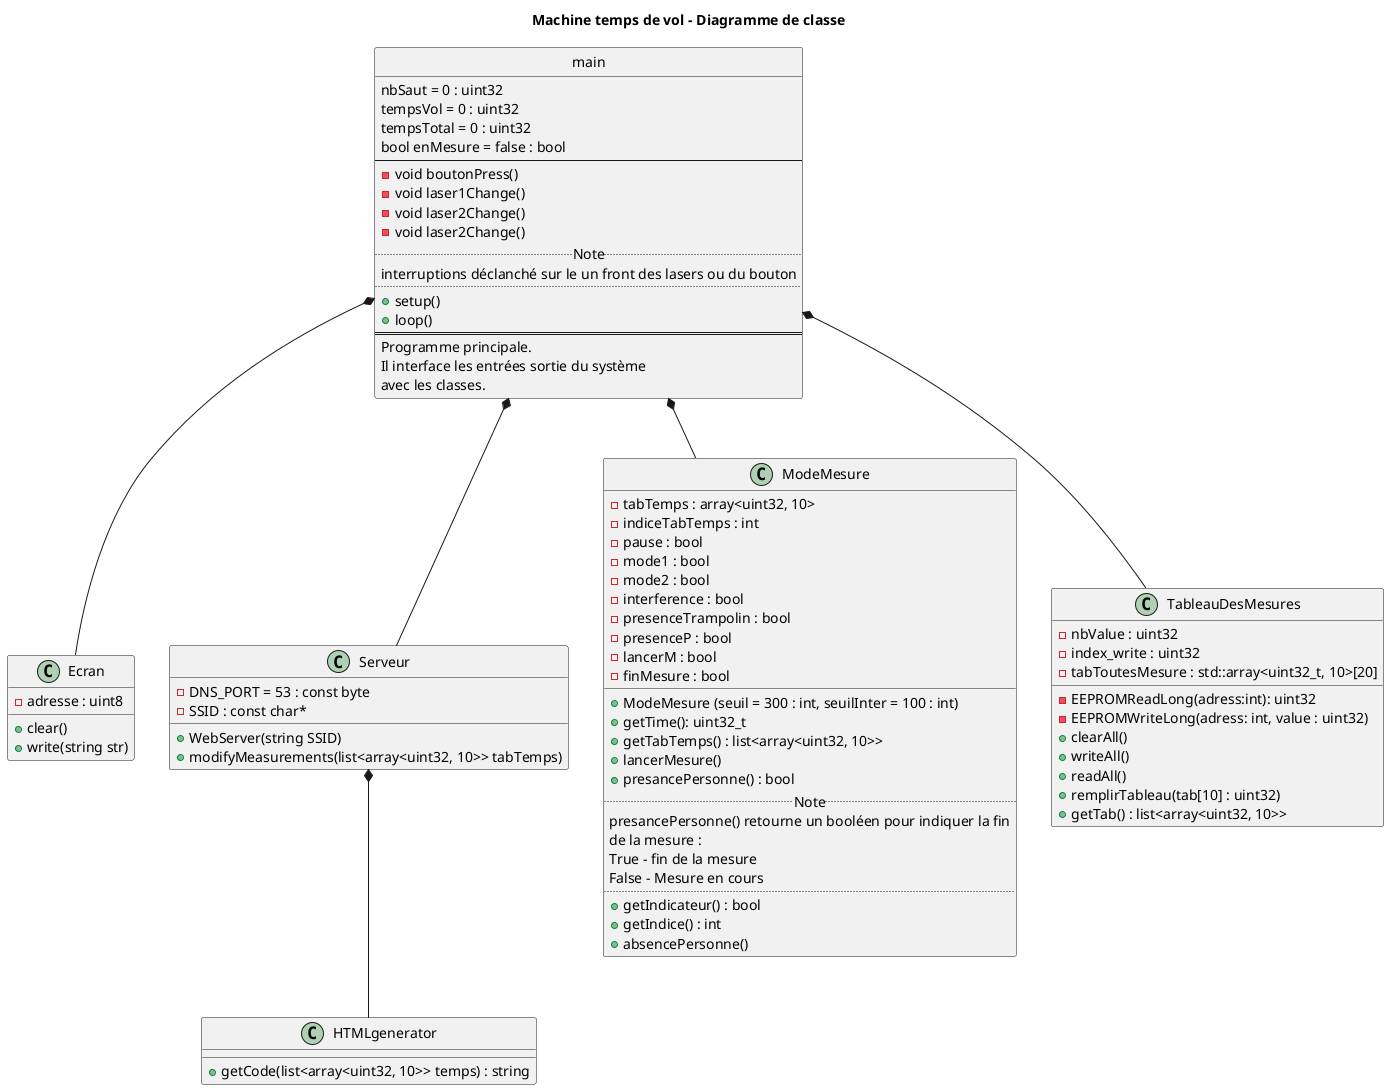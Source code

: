 @startuml

title Machine temps de vol - Diagramme de classe

class Ecran { 
    -adresse : uint8
    +clear()
    +write(string str)
}

class HTMLgenerator { 
    +getCode(list<array<uint32, 10>> temps) : string 
}

class Serveur {
    -DNS_PORT = 53 : const byte
    -SSID : const char* 
    +WebServer(string SSID)
    +modifyMeasurements(list<array<uint32, 10>> tabTemps)
}

class ModeMesure{
    -tabTemps : array<uint32, 10>
    -indiceTabTemps : int
    -pause : bool
    -mode1 : bool
    -mode2 : bool
    -interference : bool
    -presenceTrampolin : bool
    -presenceP : bool 
    -lancerM : bool 
    -finMesure : bool 
    __
    +ModeMesure (seuil = 300 : int, seuilInter = 100 : int)
    +getTime(): uint32_t 
    +getTabTemps() : list<array<uint32, 10>>
    +lancerMesure()
    +presancePersonne() : bool
    .. Note ..
    presancePersonne() retourne un booléen pour indiquer la fin
    de la mesure :
    True - fin de la mesure
    False - Mesure en cours
    ..
    +getIndicateur() : bool
    +getIndice() : int
    +absencePersonne()
}

class TableauDesMesures{
    -nbValue : uint32
    -index_write : uint32
    -tabToutesMesure : std::array<uint32_t, 10>[20]
    -EEPROMReadLong(adress:int): uint32
    -EEPROMWriteLong(adress: int, value : uint32)
    +clearAll()
    +writeAll()
    +readAll()
    +remplirTableau(tab[10] : uint32)
    +getTab() : list<array<uint32, 10>>
}

class main {
    nbSaut = 0 : uint32
    tempsVol = 0 : uint32
    tempsTotal = 0 : uint32
    bool enMesure = false : bool
    --
    -void boutonPress()
    -void laser1Change()
    -void laser2Change()
    -void laser2Change()
    .. Note ..
    interruptions déclanché sur le un front des lasers ou du bouton
    ..
    +setup()
    +loop()
    ==
    Programme principale.
    Il interface les entrées sortie du système
    avec les classes.
}

Serveur*--HTMLgenerator

main*--Ecran
main*--Serveur
main*--ModeMesure
main*--TableauDesMesures

hide main circle

@enduml